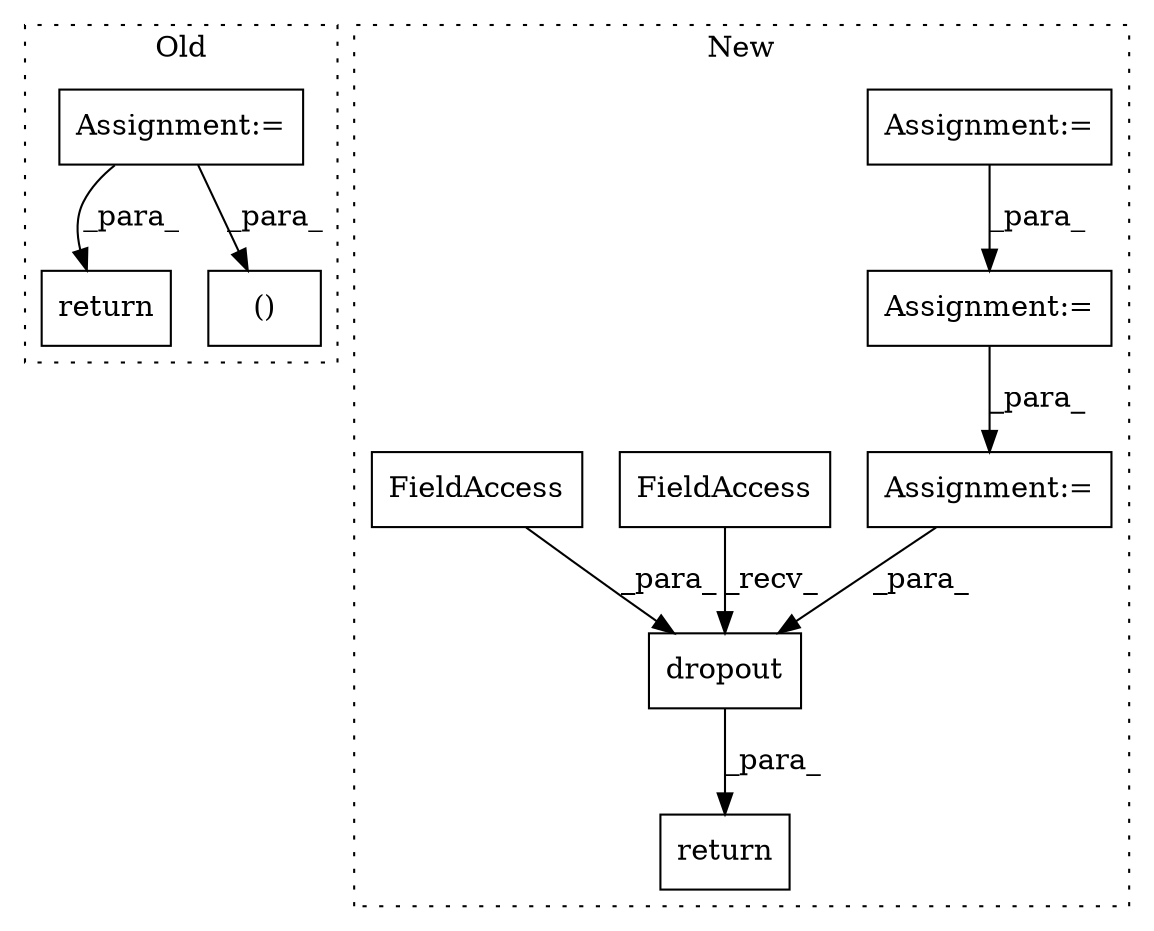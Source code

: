 digraph G {
subgraph cluster0 {
1 [label="return" a="41" s="1580" l="7" shape="box"];
4 [label="Assignment:=" a="7" s="1345" l="10" shape="box"];
7 [label="()" a="106" s="1443" l="24" shape="box"];
label = "Old";
style="dotted";
}
subgraph cluster1 {
2 [label="dropout" a="32" s="1159,1186" l="8,1" shape="box"];
3 [label="return" a="41" s="1286" l="7" shape="box"];
5 [label="Assignment:=" a="7" s="1002" l="1" shape="box"];
6 [label="Assignment:=" a="7" s="1022" l="1" shape="box"];
8 [label="FieldAccess" a="22" s="1139" l="19" shape="box"];
9 [label="FieldAccess" a="22" s="1173" l="13" shape="box"];
10 [label="Assignment:=" a="7" s="1042" l="1" shape="box"];
label = "New";
style="dotted";
}
2 -> 3 [label="_para_"];
4 -> 1 [label="_para_"];
4 -> 7 [label="_para_"];
5 -> 6 [label="_para_"];
6 -> 10 [label="_para_"];
8 -> 2 [label="_recv_"];
9 -> 2 [label="_para_"];
10 -> 2 [label="_para_"];
}